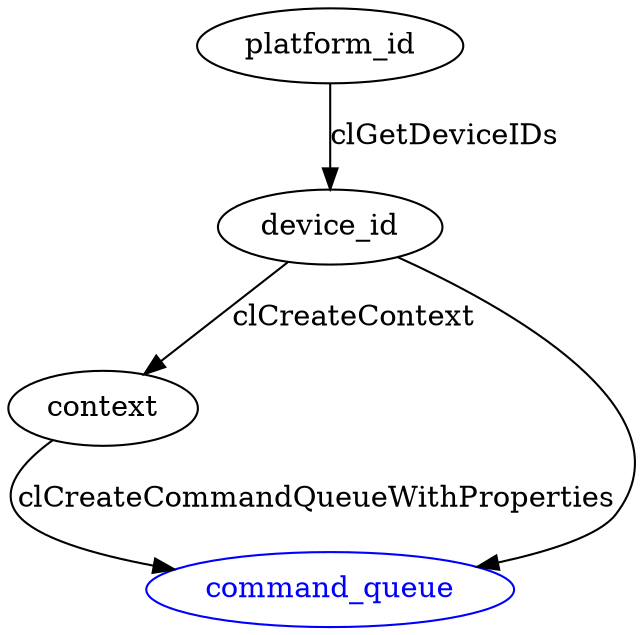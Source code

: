 digraph G {
	platform_id -> device_id [label = "clGetDeviceIDs"];
	device_id -> context [label = "clCreateContext"];
	command_queue [color = blue, fontcolor = blue];
	device_id -> command_queue;
	context -> command_queue [label = clCreateCommandQueueWithProperties];
}